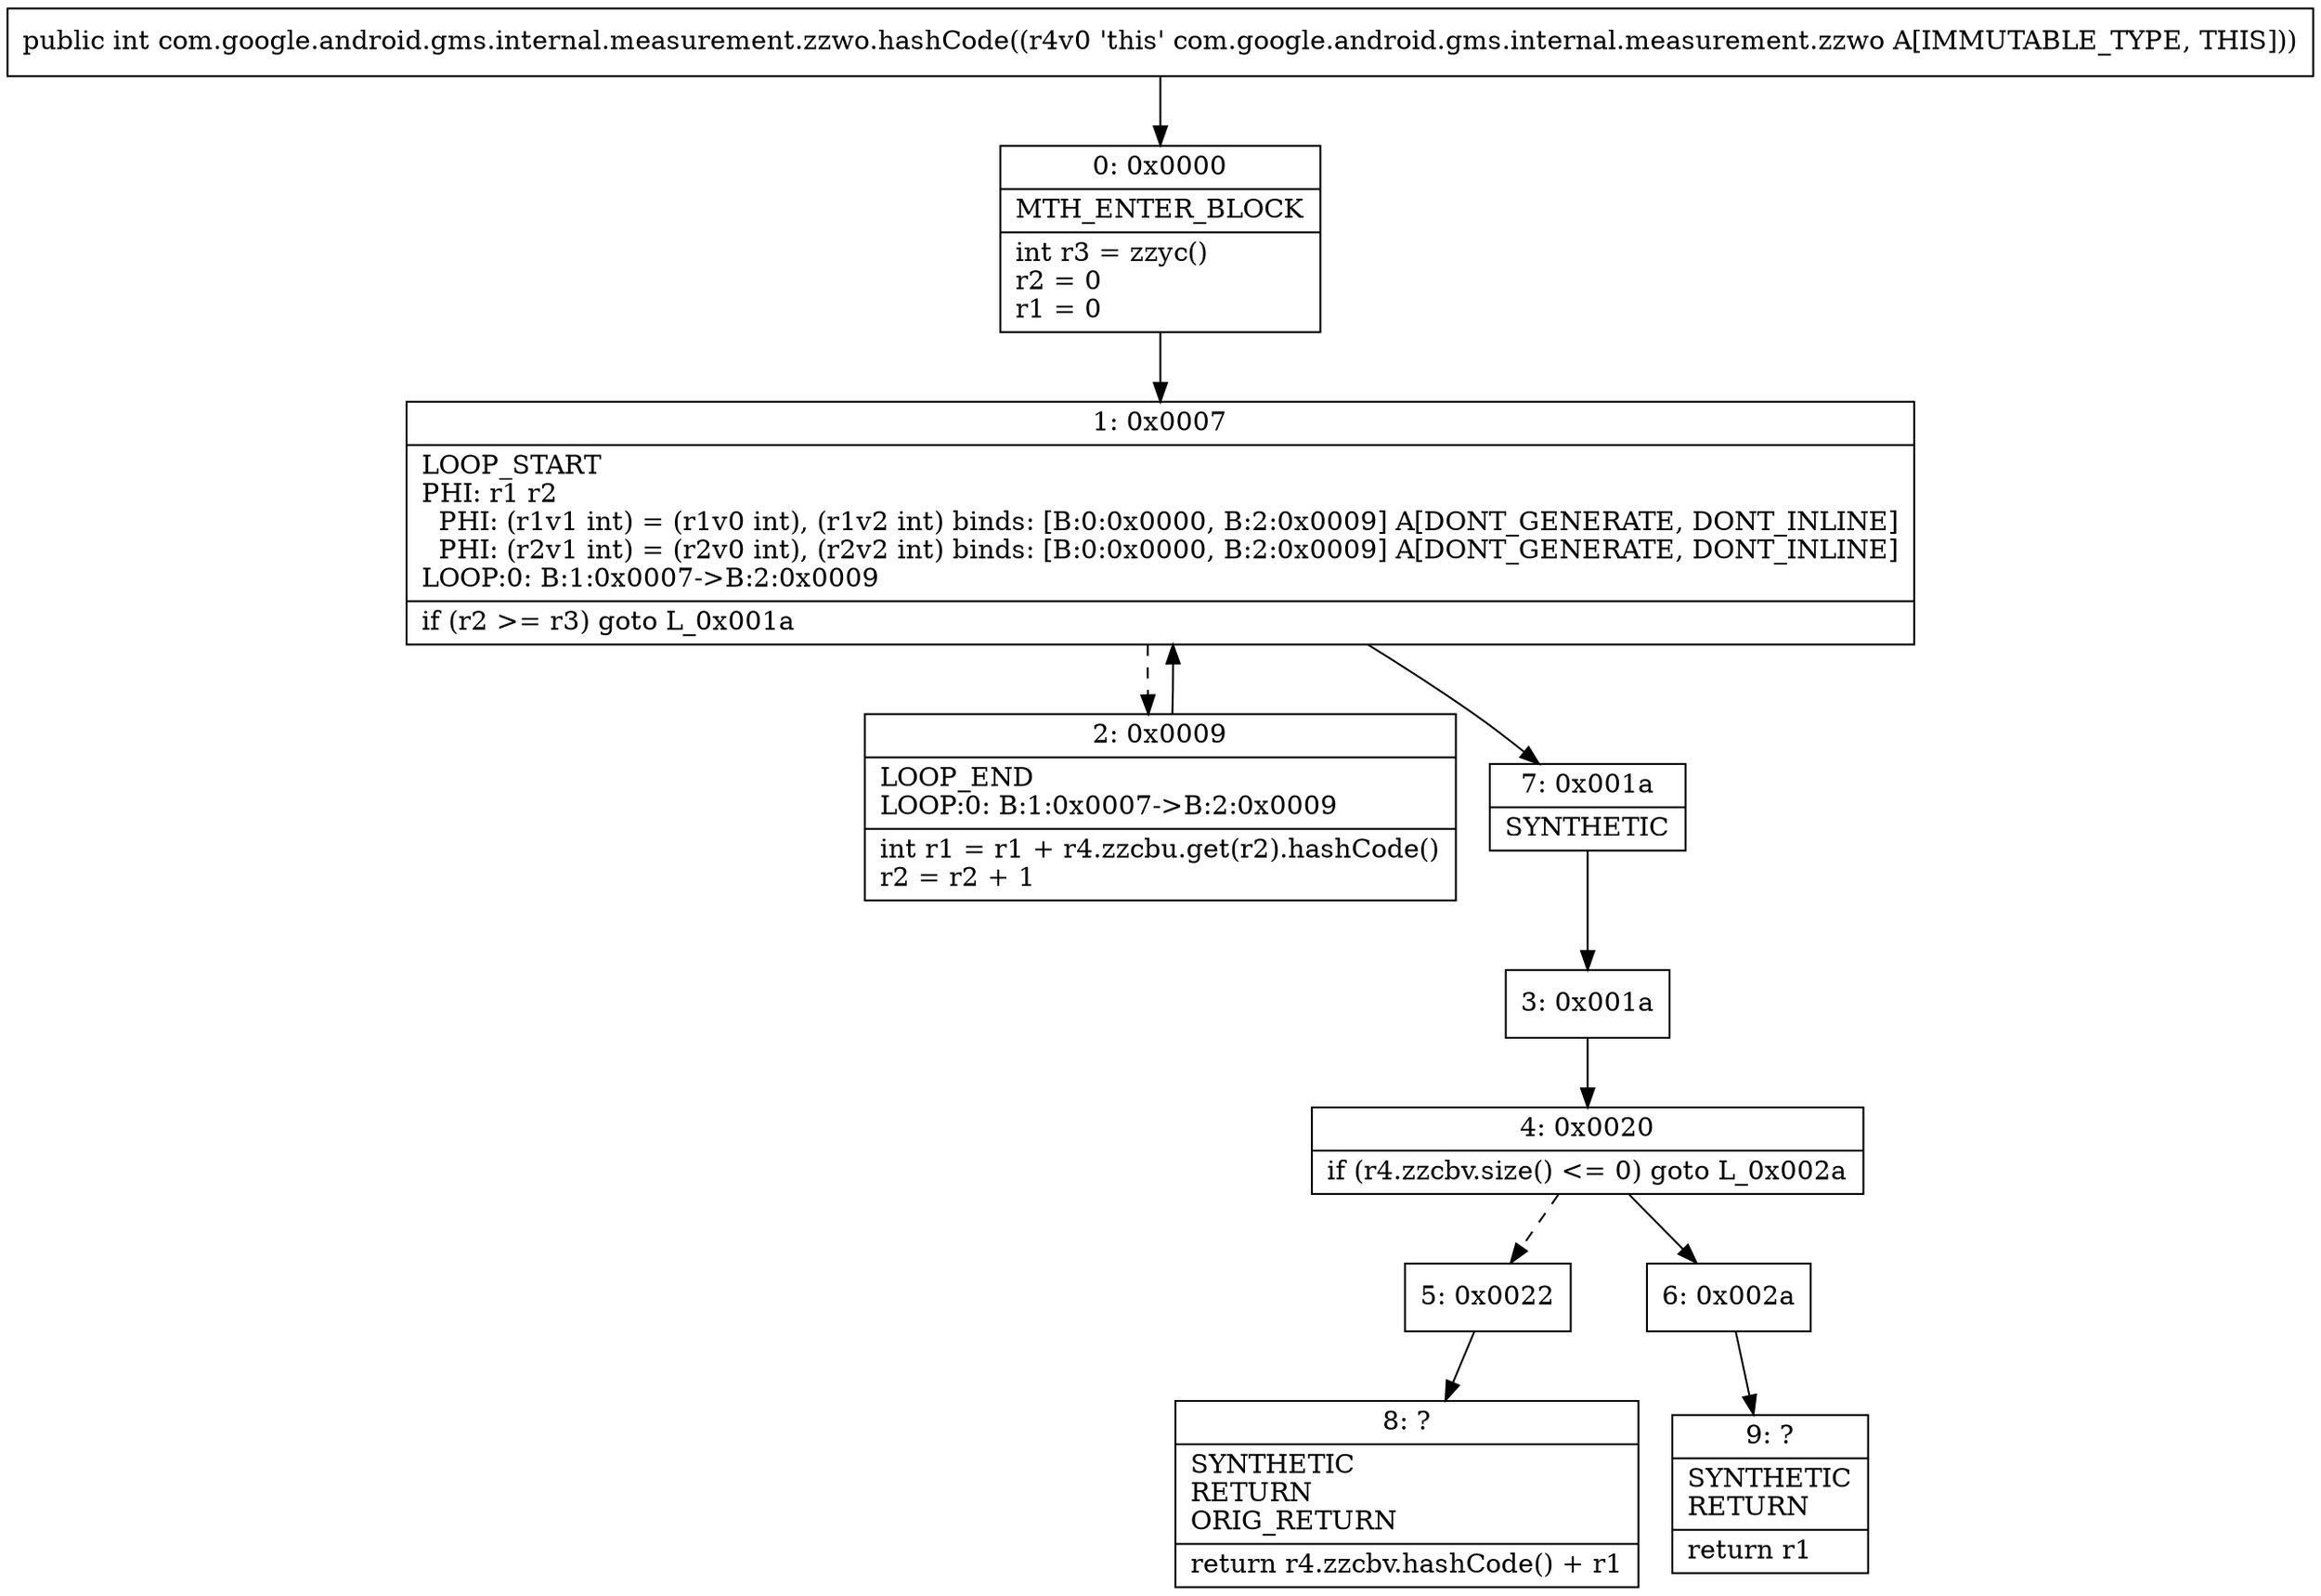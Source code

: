 digraph "CFG forcom.google.android.gms.internal.measurement.zzwo.hashCode()I" {
Node_0 [shape=record,label="{0\:\ 0x0000|MTH_ENTER_BLOCK\l|int r3 = zzyc()\lr2 = 0\lr1 = 0\l}"];
Node_1 [shape=record,label="{1\:\ 0x0007|LOOP_START\lPHI: r1 r2 \l  PHI: (r1v1 int) = (r1v0 int), (r1v2 int) binds: [B:0:0x0000, B:2:0x0009] A[DONT_GENERATE, DONT_INLINE]\l  PHI: (r2v1 int) = (r2v0 int), (r2v2 int) binds: [B:0:0x0000, B:2:0x0009] A[DONT_GENERATE, DONT_INLINE]\lLOOP:0: B:1:0x0007\-\>B:2:0x0009\l|if (r2 \>= r3) goto L_0x001a\l}"];
Node_2 [shape=record,label="{2\:\ 0x0009|LOOP_END\lLOOP:0: B:1:0x0007\-\>B:2:0x0009\l|int r1 = r1 + r4.zzcbu.get(r2).hashCode()\lr2 = r2 + 1\l}"];
Node_3 [shape=record,label="{3\:\ 0x001a}"];
Node_4 [shape=record,label="{4\:\ 0x0020|if (r4.zzcbv.size() \<= 0) goto L_0x002a\l}"];
Node_5 [shape=record,label="{5\:\ 0x0022}"];
Node_6 [shape=record,label="{6\:\ 0x002a}"];
Node_7 [shape=record,label="{7\:\ 0x001a|SYNTHETIC\l}"];
Node_8 [shape=record,label="{8\:\ ?|SYNTHETIC\lRETURN\lORIG_RETURN\l|return r4.zzcbv.hashCode() + r1\l}"];
Node_9 [shape=record,label="{9\:\ ?|SYNTHETIC\lRETURN\l|return r1\l}"];
MethodNode[shape=record,label="{public int com.google.android.gms.internal.measurement.zzwo.hashCode((r4v0 'this' com.google.android.gms.internal.measurement.zzwo A[IMMUTABLE_TYPE, THIS])) }"];
MethodNode -> Node_0;
Node_0 -> Node_1;
Node_1 -> Node_2[style=dashed];
Node_1 -> Node_7;
Node_2 -> Node_1;
Node_3 -> Node_4;
Node_4 -> Node_5[style=dashed];
Node_4 -> Node_6;
Node_5 -> Node_8;
Node_6 -> Node_9;
Node_7 -> Node_3;
}

